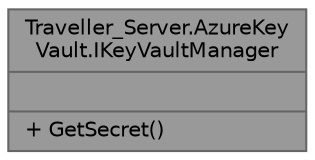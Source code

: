 digraph "Traveller_Server.AzureKeyVault.IKeyVaultManager"
{
 // LATEX_PDF_SIZE
  bgcolor="transparent";
  edge [fontname=Helvetica,fontsize=10,labelfontname=Helvetica,labelfontsize=10];
  node [fontname=Helvetica,fontsize=10,shape=box,height=0.2,width=0.4];
  Node1 [shape=record,label="{Traveller_Server.AzureKey\lVault.IKeyVaultManager\n||+ GetSecret()\l}",height=0.2,width=0.4,color="gray40", fillcolor="grey60", style="filled", fontcolor="black",tooltip=" "];
}
